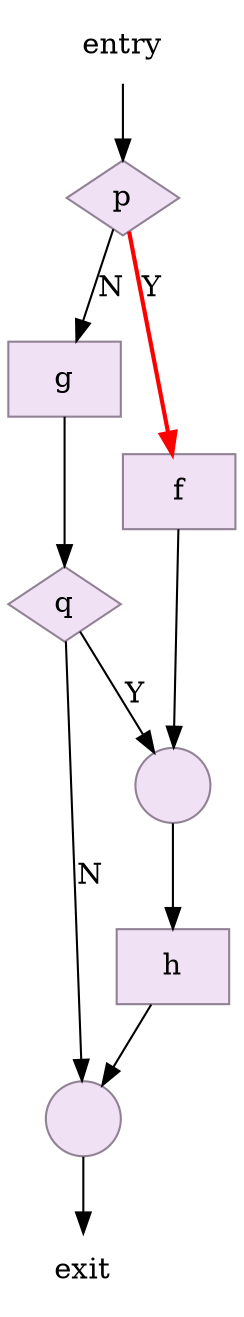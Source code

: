 digraph test {
	ratio="fill";
	node [color="#918194", fillcolor="#f1e1f4", style="filled"];
	edge [color="black"];
	node1 [label="g", shape="box"];
	node2 [label="p", shape="diamond"];
	node3 [label="q", shape="diamond"];
	entry [fillcolor="white", label="entry", shape="plaintext", style="filled"];
	flux_0 [filllcolor="yellow", label=" ", shape="circle", style="filled"];
	exit [fillcolor="white", label="exit", shape="plaintext", style="filled"];
	node4 [label="h", shape="box"];
	flux_1 [filllcolor="yellow", label=" ", shape="circle", style="filled"];
	node5 [label="f", shape="box"];
	node2 -> node5 [label="Y", style=bold, color=red];
	node2 -> node1 [label="N"];
	node3 -> flux_0 [label="N"];
	node3 -> flux_1 [label="Y"];
	node5 -> flux_1;
	node1 -> node3;
	node4 -> flux_0;
	entry -> node2;
	flux_0 -> exit;
	flux_1 -> node4;
}
